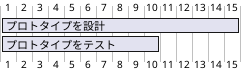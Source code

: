 /'
/-----------------------------------------------------------------------------------------------------------------------------------------------------------
ガントチャート
現在、このダイアグラムは提案段階です。将来的に変更されるかもしれません。
ガントチャートは、「主語と動詞の組み合わせ」という、単純で自然な英語を書くように記述できます。
https://plantuml.com/ja/gantt-diagram
/-----------------------------------------------------------------------------------------------------------------------------------------------------------
'/

/'
/-----------------------------------------------------------------------------------------------------------------------------------------------------------
タスクの定義
タスクは角カッコで定義します。期間は last で指定します。
/-----------------------------------------------------------------------------------------------------------------------------------------------------------
'/
@startgantt
[プロトタイプを設計] lasts 15 days
[プロトタイプをテスト] lasts 10 days
@endgantt


/'
/-----------------------------------------------------------------------------------------------------------------------------------------------------------
依存関係
start と end で、タスク間の依存関係を定義します。
/-----------------------------------------------------------------------------------------------------------------------------------------------------------
'/
@startgantt
[プロトタイプを設計] lasts 15 days
[プロトタイプをテスト] lasts 10 days
[プロトタイプをテスト] starts at [プロトタイプを設計]'s end
@endgantt


/'
/-----------------------------------------------------------------------------------------------------------------------------------------------------------
複数のタスク同士をつなぐこともできます。
/-----------------------------------------------------------------------------------------------------------------------------------------------------------
'/
@startgantt
[プロトタイプを設計] lasts 10 days
[プロトタイプを実装] lasts 10 days
[テストを実装] lasts 5 days
[プロトタイプを実装] starts at [プロトタイプを設計]'s end
[テストを実装] starts at [プロトタイプを実装]'s start
@endgantt


/'
/-----------------------------------------------------------------------------------------------------------------------------------------------------------
エイリアス
as で、タスクに短い名前（エイリアス）を定義できます。
/-----------------------------------------------------------------------------------------------------------------------------------------------------------
'/
@startgantt
[プロトタイプを設計] as [設計] lasts 15 days
[プロトタイプをテスト] as [テスト] lasts 10 days
[テスト] starts at [設計]'s end
@endgantt


/'
/-----------------------------------------------------------------------------------------------------------------------------------------------------------
色の変更
colored in で、色の変更ができます。 色の指定には、HTMLのカラーネームを使用します。
/-----------------------------------------------------------------------------------------------------------------------------------------------------------
'/
@startgantt
[プロトタイプを設計] lasts 13 days
[テスト] lasts 4 days
[テスト] starts at [プロトタイプを設計]'s end
[プロトタイプを設計] is colored in Fuchsia/FireBrick 
[テスト] is colored in GreenYellow/Green 
@endgantt


/'
/-----------------------------------------------------------------------------------------------------------------------------------------------------------
Completion status
You can set the completion status of a task.
/-----------------------------------------------------------------------------------------------------------------------------------------------------------
'/
@startgantt
[foo] lasts 21 days
[foo] is 40% completed
[bar] lasts 30 days and is 10% complete
@endgantt


/'
/-----------------------------------------------------------------------------------------------------------------------------------------------------------
マイルストーン
happens でマイルストーンを定義できます。
/-----------------------------------------------------------------------------------------------------------------------------------------------------------
'/
@startgantt
[プロトタイプをテスト] lasts 10 days
[プロトタイプが完成] happens at [プロトタイプをテスト]'s end
[製造ラインの準備] lasts 12 days
[製造ラインの準備] starts at [プロトタイプをテスト]'s end
@endgantt


/'
/-----------------------------------------------------------------------------------------------------------------------------------------------------------
日付の表示
プロジェクトの開始日時に、特定の日付を指定できます。 デフォルトでは、一番最初のタスクが指定した日付から開始します。
/-----------------------------------------------------------------------------------------------------------------------------------------------------------
'/
@startgantt
Project starts the 20th of september 2017
[プロトタイプを設計] as [タスク1] lasts 13 days
[タスク1] is colored in Lavender/LightBlue
@endgantt


/'
/-----------------------------------------------------------------------------------------------------------------------------------------------------------
Changing scale
You can change scale for very long project
/-----------------------------------------------------------------------------------------------------------------------------------------------------------
'/
@startgantt
printscale weekly
Project starts the 20th of september 2020
[Prototype design] as [TASK1] lasts 130 days
[TASK1] is colored in Lavender/LightBlue
[Testing] lasts 20 days
[TASK1]->[Testing]
@endgantt


/'
/-----------------------------------------------------------------------------------------------------------------------------------------------------------
休業日
特定の曜日・日付を休業日に指定できます。
/-----------------------------------------------------------------------------------------------------------------------------------------------------------
'/
@startgantt
project starts the 2018/04/09
saturday are closed
sunday are closed
2018/05/01 is closed
2018/04/17 to 2018/04/19 is closed
[プロトタイプを設計] lasts 14 days
[プロトタイプをテスト] lasts 4 days
[プロトタイプをテスト] starts at [プロトタイプを設計]'s end
[プロトタイプを設計] is colored in Fuchsia/FireBrick 
[プロトタイプをテスト] is colored in GreenYellow/Green 
@endgantt


/'
/-----------------------------------------------------------------------------------------------------------------------------------------------------------
簡単なタスク継承
thenを使えば、連続したタスクを表すことができます。
/-----------------------------------------------------------------------------------------------------------------------------------------------------------
'/
@startgantt
[プロトタイプを設計] lasts 14 days
then [プロトタイプをテスト] lasts 4 days
then [プロトタイプをデプロイする] lasts 6 days
@endgantt


/'
/-----------------------------------------------------------------------------------------------------------------------------------------------------------
矢印->を使っても表せます。
/-----------------------------------------------------------------------------------------------------------------------------------------------------------
'/
@startgantt
[プロトタイプを設計] lasts 14 days
[プロトタイプをビルド] lasts 4 days
[テストの準備] lasts 6 days
[プロトタイプを設計] -> [プロトタイプをビルド]
[プロトタイプを設計] -> [テストの準備]
@endgantt


/'
/-----------------------------------------------------------------------------------------------------------------------------------------------------------
区切り線
--を使えば、グループタスクを一緒に表示できます。
/-----------------------------------------------------------------------------------------------------------------------------------------------------------
'/
@startgantt
[タスク1] lasts 10 days
then [タスク2] lasts 4 days
-- 第2段階 --
then [タスク3] lasts 5 days
then [タスク4] lasts 6 days
@endgantt


/'
/-----------------------------------------------------------------------------------------------------------------------------------------------------------
Working with resources
You can affect tasks on resources using the on keyword and brackets for resource name.
/-----------------------------------------------------------------------------------------------------------------------------------------------------------
'/
@startgantt
[Task1] on {Alice} lasts 10 days
[Task2] on {Bob:50%} lasts 2 days 
then [Task3] on {Alice:25%} lasts 1 days
@endgantt


/'
/-----------------------------------------------------------------------------------------------------------------------------------------------------------
複雑な例
1つのタスクに対して、 and で同時に複数の設定できます。
依存する前提タスクを、後から追加することができます。
/-----------------------------------------------------------------------------------------------------------------------------------------------------------
'/
@startgantt
[プロトタイプを設計] lasts 13 days and is colored in Lavender/LightBlue
[プロトタイプをテスト] lasts 9 days and is colored in Coral/Green and starts 3 days after [プロトタイプを設計]'s end
[テストを実装] lasts 5 days and ends at [プロトタイプを設計]'s end
[テストプログラマの雇用] lasts 6 days and ends at [テストを実装]'s start
[テストの実施] is colored in Coral/Green
[テストの実施] starts 1 day before [プロトタイプをテスト]'s start and ends at [プロトタイプをテスト]'s end
@endgantt

